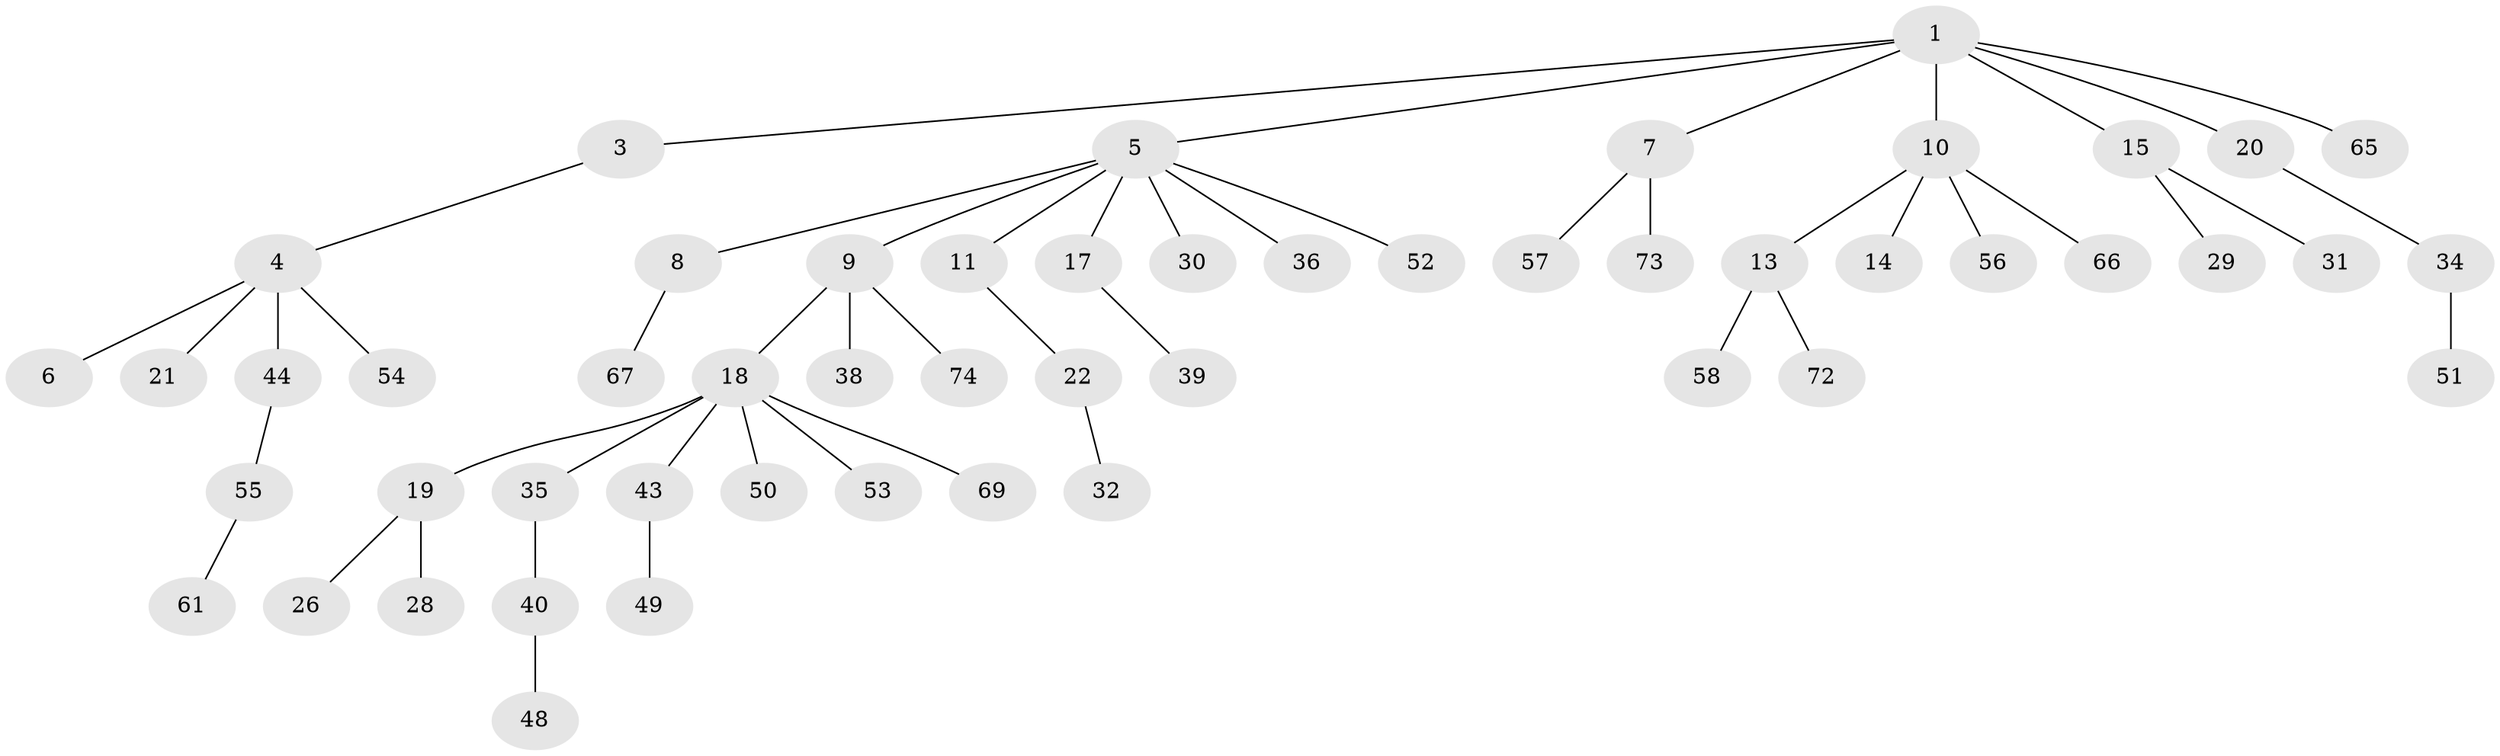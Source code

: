 // Generated by graph-tools (version 1.1) at 2025/24/03/03/25 07:24:09]
// undirected, 52 vertices, 51 edges
graph export_dot {
graph [start="1"]
  node [color=gray90,style=filled];
  1 [super="+2"];
  3 [super="+59"];
  4 [super="+45"];
  5 [super="+25"];
  6;
  7 [super="+12"];
  8 [super="+37"];
  9 [super="+27"];
  10 [super="+42"];
  11 [super="+16"];
  13 [super="+41"];
  14;
  15 [super="+23"];
  17 [super="+60"];
  18 [super="+24"];
  19;
  20;
  21 [super="+75"];
  22 [super="+70"];
  26;
  28 [super="+63"];
  29 [super="+46"];
  30 [super="+76"];
  31 [super="+33"];
  32;
  34 [super="+47"];
  35;
  36 [super="+77"];
  38;
  39;
  40;
  43 [super="+71"];
  44 [super="+78"];
  48 [super="+68"];
  49;
  50 [super="+79"];
  51;
  52;
  53 [super="+64"];
  54;
  55;
  56;
  57;
  58;
  61 [super="+62"];
  65;
  66;
  67;
  69;
  72;
  73;
  74;
  1 -- 7;
  1 -- 15;
  1 -- 20;
  1 -- 65;
  1 -- 3;
  1 -- 5;
  1 -- 10;
  3 -- 4;
  4 -- 6;
  4 -- 21;
  4 -- 44;
  4 -- 54;
  5 -- 8;
  5 -- 9;
  5 -- 11;
  5 -- 17;
  5 -- 30;
  5 -- 36;
  5 -- 52;
  7 -- 57;
  7 -- 73;
  8 -- 67;
  9 -- 18;
  9 -- 38;
  9 -- 74;
  10 -- 13;
  10 -- 14;
  10 -- 56;
  10 -- 66;
  11 -- 22;
  13 -- 72;
  13 -- 58;
  15 -- 31;
  15 -- 29;
  17 -- 39;
  18 -- 19;
  18 -- 43;
  18 -- 50;
  18 -- 53;
  18 -- 69;
  18 -- 35;
  19 -- 26;
  19 -- 28;
  20 -- 34;
  22 -- 32;
  34 -- 51;
  35 -- 40;
  40 -- 48;
  43 -- 49;
  44 -- 55;
  55 -- 61;
}
